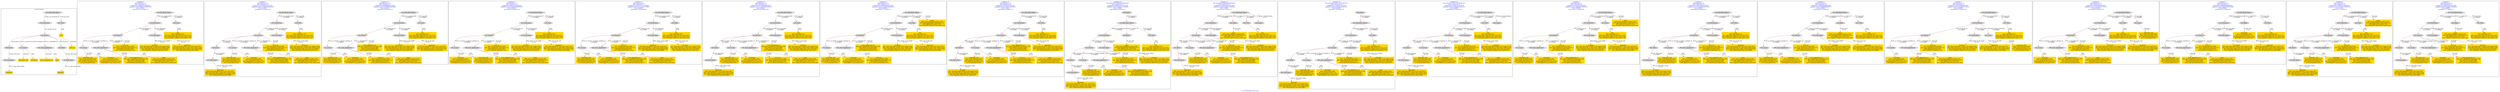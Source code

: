 digraph n0 {
fontcolor="blue"
remincross="true"
label="s18-s-indianapolis-artists.xml"
subgraph cluster_0 {
label="1-correct model"
n2[style="filled",color="white",fillcolor="lightgray",label="E12_Production1"];
n3[style="filled",color="white",fillcolor="lightgray",label="E21_Person1"];
n4[style="filled",color="white",fillcolor="lightgray",label="E69_Death1"];
n5[style="filled",color="white",fillcolor="lightgray",label="E74_Group1"];
n6[style="filled",color="white",fillcolor="lightgray",label="E82_Actor_Appellation1"];
n7[style="filled",color="white",fillcolor="lightgray",label="E67_Birth1"];
n8[shape="plaintext",style="filled",fillcolor="gold",label="artist_uri"];
n9[style="filled",color="white",fillcolor="lightgray",label="E22_Man-Made_Object1"];
n10[style="filled",color="white",fillcolor="lightgray",label="E35_Title1"];
n11[shape="plaintext",style="filled",fillcolor="gold",label="title"];
n12[style="filled",color="white",fillcolor="lightgray",label="E52_Time-Span1"];
n13[shape="plaintext",style="filled",fillcolor="gold",label="birthDate"];
n14[style="filled",color="white",fillcolor="lightgray",label="E52_Time-Span2"];
n15[shape="plaintext",style="filled",fillcolor="gold",label="deathDate"];
n16[shape="plaintext",style="filled",fillcolor="gold",label="nationality_URI"];
n17[shape="plaintext",style="filled",fillcolor="gold",label="nationality"];
n18[shape="plaintext",style="filled",fillcolor="gold",label="artist_appellation_uri"];
n19[shape="plaintext",style="filled",fillcolor="gold",label="name"];
}
subgraph cluster_1 {
label="candidate 0\nlink coherence:1.0\nnode coherence:1.0\nconfidence:0.5549352225486783\nmapping score:0.5808117408495594\ncost:13.99955\n-precision:0.79-recall:0.65"
n21[style="filled",color="white",fillcolor="lightgray",label="E12_Production1"];
n22[style="filled",color="white",fillcolor="lightgray",label="E21_Person1"];
n23[style="filled",color="white",fillcolor="lightgray",label="E52_Time-Span2"];
n24[style="filled",color="white",fillcolor="lightgray",label="E74_Group1"];
n25[style="filled",color="white",fillcolor="lightgray",label="E82_Actor_Appellation1"];
n26[style="filled",color="white",fillcolor="lightgray",label="E22_Man-Made_Object1"];
n27[style="filled",color="white",fillcolor="lightgray",label="E35_Title1"];
n28[shape="plaintext",style="filled",fillcolor="gold",label="artist_appellation_uri\n[E82_Actor_Appellation,classLink,0.799]\n[E21_Person,classLink,0.089]\n[E39_Actor,classLink,0.066]\n[E78_Collection,classLink,0.047]"];
n29[shape="plaintext",style="filled",fillcolor="gold",label="title\n[E35_Title,label,0.35]\n[E22_Man-Made_Object,P3_has_note,0.247]\n[E73_Information_Object,P3_has_note,0.224]\n[E33_Linguistic_Object,P3_has_note,0.179]"];
n30[shape="plaintext",style="filled",fillcolor="gold",label="nationality_URI\n[E74_Group,classLink,0.643]\n[E55_Type,classLink,0.215]\n[E57_Material,classLink,0.114]\n[E74_Group,label,0.029]"];
n31[shape="plaintext",style="filled",fillcolor="gold",label="name\n[E82_Actor_Appellation,label,0.539]\n[E22_Man-Made_Object,classLink,0.213]\n[E30_Right,P3_has_note,0.155]\n[E33_Linguistic_Object,P3_has_note,0.093]"];
n32[shape="plaintext",style="filled",fillcolor="gold",label="nationality\n[E74_Group,label,0.546]\n[E74_Group,classLink,0.273]\n[E8_Acquisition,P3_has_note,0.105]\n[E30_Right,P3_has_note,0.075]"];
n33[shape="plaintext",style="filled",fillcolor="gold",label="artist_uri\n[E21_Person,classLink,0.369]\n[E82_Actor_Appellation,classLink,0.277]\n[E39_Actor,classLink,0.207]\n[E78_Collection,classLink,0.147]"];
n34[shape="plaintext",style="filled",fillcolor="gold",label="birthDate\n[E52_Time-Span,P82a_begin_of_the_begin,0.632]\n[E52_Time-Span,P82_at_some_time_within,0.258]\n[E52_Time-Span,P82b_end_of_the_end,0.063]\n[E33_Linguistic_Object,P3_has_note,0.047]"];
n35[shape="plaintext",style="filled",fillcolor="gold",label="deathDate\n[E52_Time-Span,P82b_end_of_the_end,0.561]\n[E52_Time-Span,P82_at_some_time_within,0.262]\n[E52_Time-Span,P82a_begin_of_the_begin,0.093]\n[E12_Production,P3_has_note,0.084]"];
}
subgraph cluster_2 {
label="candidate 1\nlink coherence:1.0\nnode coherence:1.0\nconfidence:0.5174837876776245\nmapping score:0.5474945958925415\ncost:15.99947\n-precision:0.81-recall:0.76"
n37[style="filled",color="white",fillcolor="lightgray",label="E12_Production1"];
n38[style="filled",color="white",fillcolor="lightgray",label="E21_Person1"];
n39[style="filled",color="white",fillcolor="lightgray",label="E52_Time-Span2"];
n40[style="filled",color="white",fillcolor="lightgray",label="E67_Birth1"];
n41[style="filled",color="white",fillcolor="lightgray",label="E74_Group1"];
n42[style="filled",color="white",fillcolor="lightgray",label="E82_Actor_Appellation1"];
n43[style="filled",color="white",fillcolor="lightgray",label="E22_Man-Made_Object1"];
n44[style="filled",color="white",fillcolor="lightgray",label="E35_Title1"];
n45[style="filled",color="white",fillcolor="lightgray",label="E52_Time-Span1"];
n46[shape="plaintext",style="filled",fillcolor="gold",label="artist_appellation_uri\n[E82_Actor_Appellation,classLink,0.799]\n[E21_Person,classLink,0.089]\n[E39_Actor,classLink,0.066]\n[E78_Collection,classLink,0.047]"];
n47[shape="plaintext",style="filled",fillcolor="gold",label="title\n[E35_Title,label,0.35]\n[E22_Man-Made_Object,P3_has_note,0.247]\n[E73_Information_Object,P3_has_note,0.224]\n[E33_Linguistic_Object,P3_has_note,0.179]"];
n48[shape="plaintext",style="filled",fillcolor="gold",label="nationality_URI\n[E74_Group,classLink,0.643]\n[E55_Type,classLink,0.215]\n[E57_Material,classLink,0.114]\n[E74_Group,label,0.029]"];
n49[shape="plaintext",style="filled",fillcolor="gold",label="deathDate\n[E52_Time-Span,P82b_end_of_the_end,0.561]\n[E52_Time-Span,P82_at_some_time_within,0.262]\n[E52_Time-Span,P82a_begin_of_the_begin,0.093]\n[E12_Production,P3_has_note,0.084]"];
n50[shape="plaintext",style="filled",fillcolor="gold",label="name\n[E82_Actor_Appellation,label,0.539]\n[E22_Man-Made_Object,classLink,0.213]\n[E30_Right,P3_has_note,0.155]\n[E33_Linguistic_Object,P3_has_note,0.093]"];
n51[shape="plaintext",style="filled",fillcolor="gold",label="nationality\n[E74_Group,label,0.546]\n[E74_Group,classLink,0.273]\n[E8_Acquisition,P3_has_note,0.105]\n[E30_Right,P3_has_note,0.075]"];
n52[shape="plaintext",style="filled",fillcolor="gold",label="artist_uri\n[E21_Person,classLink,0.369]\n[E82_Actor_Appellation,classLink,0.277]\n[E39_Actor,classLink,0.207]\n[E78_Collection,classLink,0.147]"];
n53[shape="plaintext",style="filled",fillcolor="gold",label="birthDate\n[E52_Time-Span,P82a_begin_of_the_begin,0.632]\n[E52_Time-Span,P82_at_some_time_within,0.258]\n[E52_Time-Span,P82b_end_of_the_end,0.063]\n[E33_Linguistic_Object,P3_has_note,0.047]"];
}
subgraph cluster_3 {
label="candidate 10\nlink coherence:1.0\nnode coherence:1.0\nconfidence:0.4546860934517882\nmapping score:0.5473953644839294\ncost:13.99955\n-precision:0.64-recall:0.53"
n55[style="filled",color="white",fillcolor="lightgray",label="E12_Production1"];
n56[style="filled",color="white",fillcolor="lightgray",label="E21_Person1"];
n57[style="filled",color="white",fillcolor="lightgray",label="E52_Time-Span2"];
n58[style="filled",color="white",fillcolor="lightgray",label="E74_Group1"];
n59[style="filled",color="white",fillcolor="lightgray",label="E82_Actor_Appellation1"];
n60[style="filled",color="white",fillcolor="lightgray",label="E22_Man-Made_Object1"];
n61[style="filled",color="white",fillcolor="lightgray",label="E35_Title1"];
n62[shape="plaintext",style="filled",fillcolor="gold",label="artist_uri\n[E21_Person,classLink,0.369]\n[E82_Actor_Appellation,classLink,0.277]\n[E39_Actor,classLink,0.207]\n[E78_Collection,classLink,0.147]"];
n63[shape="plaintext",style="filled",fillcolor="gold",label="title\n[E35_Title,label,0.35]\n[E22_Man-Made_Object,P3_has_note,0.247]\n[E73_Information_Object,P3_has_note,0.224]\n[E33_Linguistic_Object,P3_has_note,0.179]"];
n64[shape="plaintext",style="filled",fillcolor="gold",label="nationality_URI\n[E74_Group,classLink,0.643]\n[E55_Type,classLink,0.215]\n[E57_Material,classLink,0.114]\n[E74_Group,label,0.029]"];
n65[shape="plaintext",style="filled",fillcolor="gold",label="name\n[E82_Actor_Appellation,label,0.539]\n[E22_Man-Made_Object,classLink,0.213]\n[E30_Right,P3_has_note,0.155]\n[E33_Linguistic_Object,P3_has_note,0.093]"];
n66[shape="plaintext",style="filled",fillcolor="gold",label="nationality\n[E74_Group,label,0.546]\n[E74_Group,classLink,0.273]\n[E8_Acquisition,P3_has_note,0.105]\n[E30_Right,P3_has_note,0.075]"];
n67[shape="plaintext",style="filled",fillcolor="gold",label="artist_appellation_uri\n[E82_Actor_Appellation,classLink,0.799]\n[E21_Person,classLink,0.089]\n[E39_Actor,classLink,0.066]\n[E78_Collection,classLink,0.047]"];
n68[shape="plaintext",style="filled",fillcolor="gold",label="birthDate\n[E52_Time-Span,P82a_begin_of_the_begin,0.632]\n[E52_Time-Span,P82_at_some_time_within,0.258]\n[E52_Time-Span,P82b_end_of_the_end,0.063]\n[E33_Linguistic_Object,P3_has_note,0.047]"];
n69[shape="plaintext",style="filled",fillcolor="gold",label="deathDate\n[E52_Time-Span,P82b_end_of_the_end,0.561]\n[E52_Time-Span,P82_at_some_time_within,0.262]\n[E52_Time-Span,P82a_begin_of_the_begin,0.093]\n[E12_Production,P3_has_note,0.084]"];
}
subgraph cluster_4 {
label="candidate 11\nlink coherence:1.0\nnode coherence:1.0\nconfidence:0.4441218745862465\nmapping score:0.5438739581954155\ncost:13.99955\n-precision:0.64-recall:0.53"
n71[style="filled",color="white",fillcolor="lightgray",label="E12_Production1"];
n72[style="filled",color="white",fillcolor="lightgray",label="E21_Person1"];
n73[style="filled",color="white",fillcolor="lightgray",label="E52_Time-Span2"];
n74[style="filled",color="white",fillcolor="lightgray",label="E74_Group1"];
n75[style="filled",color="white",fillcolor="lightgray",label="E82_Actor_Appellation1"];
n76[style="filled",color="white",fillcolor="lightgray",label="E22_Man-Made_Object1"];
n77[style="filled",color="white",fillcolor="lightgray",label="E35_Title1"];
n78[shape="plaintext",style="filled",fillcolor="gold",label="artist_appellation_uri\n[E82_Actor_Appellation,classLink,0.799]\n[E21_Person,classLink,0.089]\n[E39_Actor,classLink,0.066]\n[E78_Collection,classLink,0.047]"];
n79[shape="plaintext",style="filled",fillcolor="gold",label="nationality\n[E74_Group,label,0.546]\n[E74_Group,classLink,0.273]\n[E8_Acquisition,P3_has_note,0.105]\n[E30_Right,P3_has_note,0.075]"];
n80[shape="plaintext",style="filled",fillcolor="gold",label="title\n[E35_Title,label,0.35]\n[E22_Man-Made_Object,P3_has_note,0.247]\n[E73_Information_Object,P3_has_note,0.224]\n[E33_Linguistic_Object,P3_has_note,0.179]"];
n81[shape="plaintext",style="filled",fillcolor="gold",label="name\n[E82_Actor_Appellation,label,0.539]\n[E22_Man-Made_Object,classLink,0.213]\n[E30_Right,P3_has_note,0.155]\n[E33_Linguistic_Object,P3_has_note,0.093]"];
n82[shape="plaintext",style="filled",fillcolor="gold",label="nationality_URI\n[E74_Group,classLink,0.643]\n[E55_Type,classLink,0.215]\n[E57_Material,classLink,0.114]\n[E74_Group,label,0.029]"];
n83[shape="plaintext",style="filled",fillcolor="gold",label="artist_uri\n[E21_Person,classLink,0.369]\n[E82_Actor_Appellation,classLink,0.277]\n[E39_Actor,classLink,0.207]\n[E78_Collection,classLink,0.147]"];
n84[shape="plaintext",style="filled",fillcolor="gold",label="birthDate\n[E52_Time-Span,P82a_begin_of_the_begin,0.632]\n[E52_Time-Span,P82_at_some_time_within,0.258]\n[E52_Time-Span,P82b_end_of_the_end,0.063]\n[E33_Linguistic_Object,P3_has_note,0.047]"];
n85[shape="plaintext",style="filled",fillcolor="gold",label="deathDate\n[E52_Time-Span,P82b_end_of_the_end,0.561]\n[E52_Time-Span,P82_at_some_time_within,0.262]\n[E52_Time-Span,P82a_begin_of_the_begin,0.093]\n[E12_Production,P3_has_note,0.084]"];
}
subgraph cluster_5 {
label="candidate 12\nlink coherence:1.0\nnode coherence:1.0\nconfidence:0.42522377471798695\nmapping score:0.5375745915726623\ncost:13.99955\n-precision:0.79-recall:0.65"
n87[style="filled",color="white",fillcolor="lightgray",label="E12_Production1"];
n88[style="filled",color="white",fillcolor="lightgray",label="E21_Person1"];
n89[style="filled",color="white",fillcolor="lightgray",label="E52_Time-Span2"];
n90[style="filled",color="white",fillcolor="lightgray",label="E74_Group1"];
n91[style="filled",color="white",fillcolor="lightgray",label="E82_Actor_Appellation1"];
n92[style="filled",color="white",fillcolor="lightgray",label="E22_Man-Made_Object1"];
n93[style="filled",color="white",fillcolor="lightgray",label="E35_Title1"];
n94[shape="plaintext",style="filled",fillcolor="gold",label="artist_appellation_uri\n[E82_Actor_Appellation,classLink,0.799]\n[E21_Person,classLink,0.089]\n[E39_Actor,classLink,0.066]\n[E78_Collection,classLink,0.047]"];
n95[shape="plaintext",style="filled",fillcolor="gold",label="title\n[E35_Title,label,0.35]\n[E22_Man-Made_Object,P3_has_note,0.247]\n[E73_Information_Object,P3_has_note,0.224]\n[E33_Linguistic_Object,P3_has_note,0.179]"];
n96[shape="plaintext",style="filled",fillcolor="gold",label="nationality_URI\n[E74_Group,classLink,0.643]\n[E55_Type,classLink,0.215]\n[E57_Material,classLink,0.114]\n[E74_Group,label,0.029]"];
n97[shape="plaintext",style="filled",fillcolor="gold",label="name\n[E82_Actor_Appellation,label,0.539]\n[E22_Man-Made_Object,classLink,0.213]\n[E30_Right,P3_has_note,0.155]\n[E33_Linguistic_Object,P3_has_note,0.093]"];
n98[shape="plaintext",style="filled",fillcolor="gold",label="nationality\n[E74_Group,label,0.546]\n[E74_Group,classLink,0.273]\n[E8_Acquisition,P3_has_note,0.105]\n[E30_Right,P3_has_note,0.075]"];
n99[shape="plaintext",style="filled",fillcolor="gold",label="artist_uri\n[E21_Person,classLink,0.369]\n[E82_Actor_Appellation,classLink,0.277]\n[E39_Actor,classLink,0.207]\n[E78_Collection,classLink,0.147]"];
n100[shape="plaintext",style="filled",fillcolor="gold",label="deathDate\n[E52_Time-Span,P82b_end_of_the_end,0.561]\n[E52_Time-Span,P82_at_some_time_within,0.262]\n[E52_Time-Span,P82a_begin_of_the_begin,0.093]\n[E12_Production,P3_has_note,0.084]"];
n101[shape="plaintext",style="filled",fillcolor="gold",label="birthDate\n[E52_Time-Span,P82a_begin_of_the_begin,0.632]\n[E52_Time-Span,P82_at_some_time_within,0.258]\n[E52_Time-Span,P82b_end_of_the_end,0.063]\n[E33_Linguistic_Object,P3_has_note,0.047]"];
}
subgraph cluster_6 {
label="candidate 13\nlink coherence:1.0\nnode coherence:1.0\nconfidence:0.41723465858073433\nmapping score:0.5140782195269115\ncost:15.99947\n-precision:0.69-recall:0.65"
n103[style="filled",color="white",fillcolor="lightgray",label="E12_Production1"];
n104[style="filled",color="white",fillcolor="lightgray",label="E21_Person1"];
n105[style="filled",color="white",fillcolor="lightgray",label="E52_Time-Span2"];
n106[style="filled",color="white",fillcolor="lightgray",label="E67_Birth1"];
n107[style="filled",color="white",fillcolor="lightgray",label="E74_Group1"];
n108[style="filled",color="white",fillcolor="lightgray",label="E82_Actor_Appellation1"];
n109[style="filled",color="white",fillcolor="lightgray",label="E22_Man-Made_Object1"];
n110[style="filled",color="white",fillcolor="lightgray",label="E35_Title1"];
n111[style="filled",color="white",fillcolor="lightgray",label="E52_Time-Span1"];
n112[shape="plaintext",style="filled",fillcolor="gold",label="artist_uri\n[E21_Person,classLink,0.369]\n[E82_Actor_Appellation,classLink,0.277]\n[E39_Actor,classLink,0.207]\n[E78_Collection,classLink,0.147]"];
n113[shape="plaintext",style="filled",fillcolor="gold",label="title\n[E35_Title,label,0.35]\n[E22_Man-Made_Object,P3_has_note,0.247]\n[E73_Information_Object,P3_has_note,0.224]\n[E33_Linguistic_Object,P3_has_note,0.179]"];
n114[shape="plaintext",style="filled",fillcolor="gold",label="nationality_URI\n[E74_Group,classLink,0.643]\n[E55_Type,classLink,0.215]\n[E57_Material,classLink,0.114]\n[E74_Group,label,0.029]"];
n115[shape="plaintext",style="filled",fillcolor="gold",label="deathDate\n[E52_Time-Span,P82b_end_of_the_end,0.561]\n[E52_Time-Span,P82_at_some_time_within,0.262]\n[E52_Time-Span,P82a_begin_of_the_begin,0.093]\n[E12_Production,P3_has_note,0.084]"];
n116[shape="plaintext",style="filled",fillcolor="gold",label="name\n[E82_Actor_Appellation,label,0.539]\n[E22_Man-Made_Object,classLink,0.213]\n[E30_Right,P3_has_note,0.155]\n[E33_Linguistic_Object,P3_has_note,0.093]"];
n117[shape="plaintext",style="filled",fillcolor="gold",label="nationality\n[E74_Group,label,0.546]\n[E74_Group,classLink,0.273]\n[E8_Acquisition,P3_has_note,0.105]\n[E30_Right,P3_has_note,0.075]"];
n118[shape="plaintext",style="filled",fillcolor="gold",label="artist_appellation_uri\n[E82_Actor_Appellation,classLink,0.799]\n[E21_Person,classLink,0.089]\n[E39_Actor,classLink,0.066]\n[E78_Collection,classLink,0.047]"];
n119[shape="plaintext",style="filled",fillcolor="gold",label="birthDate\n[E52_Time-Span,P82a_begin_of_the_begin,0.632]\n[E52_Time-Span,P82_at_some_time_within,0.258]\n[E52_Time-Span,P82b_end_of_the_end,0.063]\n[E33_Linguistic_Object,P3_has_note,0.047]"];
}
subgraph cluster_7 {
label="candidate 14\nlink coherence:1.0\nnode coherence:1.0\nconfidence:0.41400761682270387\nmapping score:0.5130025389409013\ncost:13.99955\n-precision:0.57-recall:0.47"
n121[style="filled",color="white",fillcolor="lightgray",label="E12_Production1"];
n122[style="filled",color="white",fillcolor="lightgray",label="E21_Person1"];
n123[style="filled",color="white",fillcolor="lightgray",label="E52_Time-Span2"];
n124[style="filled",color="white",fillcolor="lightgray",label="E74_Group1"];
n125[style="filled",color="white",fillcolor="lightgray",label="E82_Actor_Appellation1"];
n126[style="filled",color="white",fillcolor="lightgray",label="E22_Man-Made_Object1"];
n127[style="filled",color="white",fillcolor="lightgray",label="E35_Title1"];
n128[shape="plaintext",style="filled",fillcolor="gold",label="artist_uri\n[E21_Person,classLink,0.369]\n[E82_Actor_Appellation,classLink,0.277]\n[E39_Actor,classLink,0.207]\n[E78_Collection,classLink,0.147]"];
n129[shape="plaintext",style="filled",fillcolor="gold",label="title\n[E35_Title,label,0.35]\n[E22_Man-Made_Object,P3_has_note,0.247]\n[E73_Information_Object,P3_has_note,0.224]\n[E33_Linguistic_Object,P3_has_note,0.179]"];
n130[shape="plaintext",style="filled",fillcolor="gold",label="nationality_URI\n[E74_Group,classLink,0.643]\n[E55_Type,classLink,0.215]\n[E57_Material,classLink,0.114]\n[E74_Group,label,0.029]"];
n131[shape="plaintext",style="filled",fillcolor="gold",label="nationality\n[E74_Group,label,0.546]\n[E74_Group,classLink,0.273]\n[E8_Acquisition,P3_has_note,0.105]\n[E30_Right,P3_has_note,0.075]"];
n132[shape="plaintext",style="filled",fillcolor="gold",label="name\n[E82_Actor_Appellation,label,0.539]\n[E22_Man-Made_Object,classLink,0.213]\n[E30_Right,P3_has_note,0.155]\n[E33_Linguistic_Object,P3_has_note,0.093]"];
n133[shape="plaintext",style="filled",fillcolor="gold",label="artist_appellation_uri\n[E82_Actor_Appellation,classLink,0.799]\n[E21_Person,classLink,0.089]\n[E39_Actor,classLink,0.066]\n[E78_Collection,classLink,0.047]"];
n134[shape="plaintext",style="filled",fillcolor="gold",label="birthDate\n[E52_Time-Span,P82a_begin_of_the_begin,0.632]\n[E52_Time-Span,P82_at_some_time_within,0.258]\n[E52_Time-Span,P82b_end_of_the_end,0.063]\n[E33_Linguistic_Object,P3_has_note,0.047]"];
n135[shape="plaintext",style="filled",fillcolor="gold",label="deathDate\n[E52_Time-Span,P82b_end_of_the_end,0.561]\n[E52_Time-Span,P82_at_some_time_within,0.262]\n[E52_Time-Span,P82a_begin_of_the_begin,0.093]\n[E12_Production,P3_has_note,0.084]"];
}
subgraph cluster_8 {
label="candidate 15\nlink coherence:1.0\nnode coherence:1.0\nconfidence:0.407925474917013\nmapping score:0.510975158305671\ncost:15.99947\n-precision:0.75-recall:0.71"
n137[style="filled",color="white",fillcolor="lightgray",label="E12_Production1"];
n138[style="filled",color="white",fillcolor="lightgray",label="E21_Person1"];
n139[style="filled",color="white",fillcolor="lightgray",label="E52_Time-Span2"];
n140[style="filled",color="white",fillcolor="lightgray",label="E67_Birth1"];
n141[style="filled",color="white",fillcolor="lightgray",label="E74_Group1"];
n142[style="filled",color="white",fillcolor="lightgray",label="E82_Actor_Appellation1"];
n143[style="filled",color="white",fillcolor="lightgray",label="E22_Man-Made_Object1"];
n144[style="filled",color="white",fillcolor="lightgray",label="E35_Title1"];
n145[style="filled",color="white",fillcolor="lightgray",label="E52_Time-Span1"];
n146[shape="plaintext",style="filled",fillcolor="gold",label="artist_uri\n[E21_Person,classLink,0.369]\n[E82_Actor_Appellation,classLink,0.277]\n[E39_Actor,classLink,0.207]\n[E78_Collection,classLink,0.147]"];
n147[shape="plaintext",style="filled",fillcolor="gold",label="title\n[E35_Title,label,0.35]\n[E22_Man-Made_Object,P3_has_note,0.247]\n[E73_Information_Object,P3_has_note,0.224]\n[E33_Linguistic_Object,P3_has_note,0.179]"];
n148[shape="plaintext",style="filled",fillcolor="gold",label="nationality_URI\n[E74_Group,classLink,0.643]\n[E55_Type,classLink,0.215]\n[E57_Material,classLink,0.114]\n[E74_Group,label,0.029]"];
n149[shape="plaintext",style="filled",fillcolor="gold",label="birthDate\n[E52_Time-Span,P82a_begin_of_the_begin,0.632]\n[E52_Time-Span,P82_at_some_time_within,0.258]\n[E52_Time-Span,P82b_end_of_the_end,0.063]\n[E33_Linguistic_Object,P3_has_note,0.047]"];
n150[shape="plaintext",style="filled",fillcolor="gold",label="name\n[E82_Actor_Appellation,label,0.539]\n[E22_Man-Made_Object,classLink,0.213]\n[E30_Right,P3_has_note,0.155]\n[E33_Linguistic_Object,P3_has_note,0.093]"];
n151[shape="plaintext",style="filled",fillcolor="gold",label="nationality\n[E74_Group,label,0.546]\n[E74_Group,classLink,0.273]\n[E8_Acquisition,P3_has_note,0.105]\n[E30_Right,P3_has_note,0.075]"];
n152[shape="plaintext",style="filled",fillcolor="gold",label="artist_appellation_uri\n[E82_Actor_Appellation,classLink,0.799]\n[E21_Person,classLink,0.089]\n[E39_Actor,classLink,0.066]\n[E78_Collection,classLink,0.047]"];
n153[shape="plaintext",style="filled",fillcolor="gold",label="deathDate\n[E52_Time-Span,P82b_end_of_the_end,0.561]\n[E52_Time-Span,P82_at_some_time_within,0.262]\n[E52_Time-Span,P82a_begin_of_the_begin,0.093]\n[E12_Production,P3_has_note,0.084]"];
}
subgraph cluster_9 {
label="candidate 16\nlink coherence:0.9444444444444444\nnode coherence:1.0\nconfidence:0.46943116571457694\nmapping score:0.510643721904859\ncost:17.99942\n-precision:0.67-recall:0.71"
n155[style="filled",color="white",fillcolor="lightgray",label="E12_Production1"];
n156[style="filled",color="white",fillcolor="lightgray",label="E21_Person1"];
n157[style="filled",color="white",fillcolor="lightgray",label="E52_Time-Span2"];
n158[style="filled",color="white",fillcolor="lightgray",label="E67_Birth1"];
n159[style="filled",color="white",fillcolor="lightgray",label="E74_Group1"];
n160[style="filled",color="white",fillcolor="lightgray",label="E82_Actor_Appellation1"];
n161[style="filled",color="white",fillcolor="lightgray",label="E22_Man-Made_Object1"];
n162[style="filled",color="white",fillcolor="lightgray",label="E30_Right1"];
n163[style="filled",color="white",fillcolor="lightgray",label="E35_Title1"];
n164[style="filled",color="white",fillcolor="lightgray",label="E38_Image1"];
n165[style="filled",color="white",fillcolor="lightgray",label="E52_Time-Span1"];
n166[shape="plaintext",style="filled",fillcolor="gold",label="artist_appellation_uri\n[E82_Actor_Appellation,classLink,0.799]\n[E21_Person,classLink,0.089]\n[E39_Actor,classLink,0.066]\n[E78_Collection,classLink,0.047]"];
n167[shape="plaintext",style="filled",fillcolor="gold",label="title\n[E35_Title,label,0.35]\n[E22_Man-Made_Object,P3_has_note,0.247]\n[E73_Information_Object,P3_has_note,0.224]\n[E33_Linguistic_Object,P3_has_note,0.179]"];
n168[shape="plaintext",style="filled",fillcolor="gold",label="nationality_URI\n[E74_Group,classLink,0.643]\n[E55_Type,classLink,0.215]\n[E57_Material,classLink,0.114]\n[E74_Group,label,0.029]"];
n169[shape="plaintext",style="filled",fillcolor="gold",label="deathDate\n[E52_Time-Span,P82b_end_of_the_end,0.561]\n[E52_Time-Span,P82_at_some_time_within,0.262]\n[E52_Time-Span,P82a_begin_of_the_begin,0.093]\n[E12_Production,P3_has_note,0.084]"];
n170[shape="plaintext",style="filled",fillcolor="gold",label="nationality\n[E74_Group,label,0.546]\n[E74_Group,classLink,0.273]\n[E8_Acquisition,P3_has_note,0.105]\n[E30_Right,P3_has_note,0.075]"];
n171[shape="plaintext",style="filled",fillcolor="gold",label="artist_uri\n[E21_Person,classLink,0.369]\n[E82_Actor_Appellation,classLink,0.277]\n[E39_Actor,classLink,0.207]\n[E78_Collection,classLink,0.147]"];
n172[shape="plaintext",style="filled",fillcolor="gold",label="name\n[E82_Actor_Appellation,label,0.539]\n[E22_Man-Made_Object,classLink,0.213]\n[E30_Right,P3_has_note,0.155]\n[E33_Linguistic_Object,P3_has_note,0.093]"];
n173[shape="plaintext",style="filled",fillcolor="gold",label="birthDate\n[E52_Time-Span,P82a_begin_of_the_begin,0.632]\n[E52_Time-Span,P82_at_some_time_within,0.258]\n[E52_Time-Span,P82b_end_of_the_end,0.063]\n[E33_Linguistic_Object,P3_has_note,0.047]"];
}
subgraph cluster_10 {
label="candidate 17\nlink coherence:0.9444444444444444\nnode coherence:1.0\nconfidence:0.46943116571457694\nmapping score:0.510643721904859\ncost:17.99947\n-precision:0.67-recall:0.71"
n175[style="filled",color="white",fillcolor="lightgray",label="E12_Production1"];
n176[style="filled",color="white",fillcolor="lightgray",label="E21_Person1"];
n177[style="filled",color="white",fillcolor="lightgray",label="E52_Time-Span2"];
n178[style="filled",color="white",fillcolor="lightgray",label="E67_Birth1"];
n179[style="filled",color="white",fillcolor="lightgray",label="E74_Group1"];
n180[style="filled",color="white",fillcolor="lightgray",label="E82_Actor_Appellation1"];
n181[style="filled",color="white",fillcolor="lightgray",label="E22_Man-Made_Object1"];
n182[style="filled",color="white",fillcolor="lightgray",label="E30_Right1"];
n183[style="filled",color="white",fillcolor="lightgray",label="E35_Title1"];
n184[style="filled",color="white",fillcolor="lightgray",label="E38_Image1"];
n185[style="filled",color="white",fillcolor="lightgray",label="E52_Time-Span1"];
n186[shape="plaintext",style="filled",fillcolor="gold",label="artist_appellation_uri\n[E82_Actor_Appellation,classLink,0.799]\n[E21_Person,classLink,0.089]\n[E39_Actor,classLink,0.066]\n[E78_Collection,classLink,0.047]"];
n187[shape="plaintext",style="filled",fillcolor="gold",label="title\n[E35_Title,label,0.35]\n[E22_Man-Made_Object,P3_has_note,0.247]\n[E73_Information_Object,P3_has_note,0.224]\n[E33_Linguistic_Object,P3_has_note,0.179]"];
n188[shape="plaintext",style="filled",fillcolor="gold",label="nationality_URI\n[E74_Group,classLink,0.643]\n[E55_Type,classLink,0.215]\n[E57_Material,classLink,0.114]\n[E74_Group,label,0.029]"];
n189[shape="plaintext",style="filled",fillcolor="gold",label="deathDate\n[E52_Time-Span,P82b_end_of_the_end,0.561]\n[E52_Time-Span,P82_at_some_time_within,0.262]\n[E52_Time-Span,P82a_begin_of_the_begin,0.093]\n[E12_Production,P3_has_note,0.084]"];
n190[shape="plaintext",style="filled",fillcolor="gold",label="nationality\n[E74_Group,label,0.546]\n[E74_Group,classLink,0.273]\n[E8_Acquisition,P3_has_note,0.105]\n[E30_Right,P3_has_note,0.075]"];
n191[shape="plaintext",style="filled",fillcolor="gold",label="artist_uri\n[E21_Person,classLink,0.369]\n[E82_Actor_Appellation,classLink,0.277]\n[E39_Actor,classLink,0.207]\n[E78_Collection,classLink,0.147]"];
n192[shape="plaintext",style="filled",fillcolor="gold",label="name\n[E82_Actor_Appellation,label,0.539]\n[E22_Man-Made_Object,classLink,0.213]\n[E30_Right,P3_has_note,0.155]\n[E33_Linguistic_Object,P3_has_note,0.093]"];
n193[shape="plaintext",style="filled",fillcolor="gold",label="birthDate\n[E52_Time-Span,P82a_begin_of_the_begin,0.632]\n[E52_Time-Span,P82_at_some_time_within,0.258]\n[E52_Time-Span,P82b_end_of_the_end,0.063]\n[E33_Linguistic_Object,P3_has_note,0.047]"];
}
subgraph cluster_11 {
label="candidate 18\nlink coherence:0.9411764705882353\nnode coherence:1.0\nconfidence:0.5174837876776245\nmapping score:0.5474945958925415\ncost:16.99942\n-precision:0.76-recall:0.76"
n195[style="filled",color="white",fillcolor="lightgray",label="E12_Production1"];
n196[style="filled",color="white",fillcolor="lightgray",label="E21_Person1"];
n197[style="filled",color="white",fillcolor="lightgray",label="E52_Time-Span2"];
n198[style="filled",color="white",fillcolor="lightgray",label="E67_Birth1"];
n199[style="filled",color="white",fillcolor="lightgray",label="E74_Group1"];
n200[style="filled",color="white",fillcolor="lightgray",label="E82_Actor_Appellation1"];
n201[style="filled",color="white",fillcolor="lightgray",label="E22_Man-Made_Object1"];
n202[style="filled",color="white",fillcolor="lightgray",label="E35_Title1"];
n203[style="filled",color="white",fillcolor="lightgray",label="E38_Image1"];
n204[style="filled",color="white",fillcolor="lightgray",label="E52_Time-Span1"];
n205[shape="plaintext",style="filled",fillcolor="gold",label="artist_appellation_uri\n[E82_Actor_Appellation,classLink,0.799]\n[E21_Person,classLink,0.089]\n[E39_Actor,classLink,0.066]\n[E78_Collection,classLink,0.047]"];
n206[shape="plaintext",style="filled",fillcolor="gold",label="title\n[E35_Title,label,0.35]\n[E22_Man-Made_Object,P3_has_note,0.247]\n[E73_Information_Object,P3_has_note,0.224]\n[E33_Linguistic_Object,P3_has_note,0.179]"];
n207[shape="plaintext",style="filled",fillcolor="gold",label="nationality_URI\n[E74_Group,classLink,0.643]\n[E55_Type,classLink,0.215]\n[E57_Material,classLink,0.114]\n[E74_Group,label,0.029]"];
n208[shape="plaintext",style="filled",fillcolor="gold",label="deathDate\n[E52_Time-Span,P82b_end_of_the_end,0.561]\n[E52_Time-Span,P82_at_some_time_within,0.262]\n[E52_Time-Span,P82a_begin_of_the_begin,0.093]\n[E12_Production,P3_has_note,0.084]"];
n209[shape="plaintext",style="filled",fillcolor="gold",label="name\n[E82_Actor_Appellation,label,0.539]\n[E22_Man-Made_Object,classLink,0.213]\n[E30_Right,P3_has_note,0.155]\n[E33_Linguistic_Object,P3_has_note,0.093]"];
n210[shape="plaintext",style="filled",fillcolor="gold",label="nationality\n[E74_Group,label,0.546]\n[E74_Group,classLink,0.273]\n[E8_Acquisition,P3_has_note,0.105]\n[E30_Right,P3_has_note,0.075]"];
n211[shape="plaintext",style="filled",fillcolor="gold",label="artist_uri\n[E21_Person,classLink,0.369]\n[E82_Actor_Appellation,classLink,0.277]\n[E39_Actor,classLink,0.207]\n[E78_Collection,classLink,0.147]"];
n212[shape="plaintext",style="filled",fillcolor="gold",label="birthDate\n[E52_Time-Span,P82a_begin_of_the_begin,0.632]\n[E52_Time-Span,P82_at_some_time_within,0.258]\n[E52_Time-Span,P82b_end_of_the_end,0.063]\n[E33_Linguistic_Object,P3_has_note,0.047]"];
}
subgraph cluster_12 {
label="candidate 19\nlink coherence:0.9411764705882353\nnode coherence:1.0\nconfidence:0.5174837876776245\nmapping score:0.5474945958925415\ncost:16.99947\n-precision:0.76-recall:0.76"
n214[style="filled",color="white",fillcolor="lightgray",label="E12_Production1"];
n215[style="filled",color="white",fillcolor="lightgray",label="E21_Person1"];
n216[style="filled",color="white",fillcolor="lightgray",label="E52_Time-Span2"];
n217[style="filled",color="white",fillcolor="lightgray",label="E67_Birth1"];
n218[style="filled",color="white",fillcolor="lightgray",label="E74_Group1"];
n219[style="filled",color="white",fillcolor="lightgray",label="E82_Actor_Appellation1"];
n220[style="filled",color="white",fillcolor="lightgray",label="E22_Man-Made_Object1"];
n221[style="filled",color="white",fillcolor="lightgray",label="E35_Title1"];
n222[style="filled",color="white",fillcolor="lightgray",label="E38_Image1"];
n223[style="filled",color="white",fillcolor="lightgray",label="E52_Time-Span1"];
n224[shape="plaintext",style="filled",fillcolor="gold",label="artist_appellation_uri\n[E82_Actor_Appellation,classLink,0.799]\n[E21_Person,classLink,0.089]\n[E39_Actor,classLink,0.066]\n[E78_Collection,classLink,0.047]"];
n225[shape="plaintext",style="filled",fillcolor="gold",label="title\n[E35_Title,label,0.35]\n[E22_Man-Made_Object,P3_has_note,0.247]\n[E73_Information_Object,P3_has_note,0.224]\n[E33_Linguistic_Object,P3_has_note,0.179]"];
n226[shape="plaintext",style="filled",fillcolor="gold",label="nationality_URI\n[E74_Group,classLink,0.643]\n[E55_Type,classLink,0.215]\n[E57_Material,classLink,0.114]\n[E74_Group,label,0.029]"];
n227[shape="plaintext",style="filled",fillcolor="gold",label="deathDate\n[E52_Time-Span,P82b_end_of_the_end,0.561]\n[E52_Time-Span,P82_at_some_time_within,0.262]\n[E52_Time-Span,P82a_begin_of_the_begin,0.093]\n[E12_Production,P3_has_note,0.084]"];
n228[shape="plaintext",style="filled",fillcolor="gold",label="name\n[E82_Actor_Appellation,label,0.539]\n[E22_Man-Made_Object,classLink,0.213]\n[E30_Right,P3_has_note,0.155]\n[E33_Linguistic_Object,P3_has_note,0.093]"];
n229[shape="plaintext",style="filled",fillcolor="gold",label="nationality\n[E74_Group,label,0.546]\n[E74_Group,classLink,0.273]\n[E8_Acquisition,P3_has_note,0.105]\n[E30_Right,P3_has_note,0.075]"];
n230[shape="plaintext",style="filled",fillcolor="gold",label="artist_uri\n[E21_Person,classLink,0.369]\n[E82_Actor_Appellation,classLink,0.277]\n[E39_Actor,classLink,0.207]\n[E78_Collection,classLink,0.147]"];
n231[shape="plaintext",style="filled",fillcolor="gold",label="birthDate\n[E52_Time-Span,P82a_begin_of_the_begin,0.632]\n[E52_Time-Span,P82_at_some_time_within,0.258]\n[E52_Time-Span,P82b_end_of_the_end,0.063]\n[E33_Linguistic_Object,P3_has_note,0.047]"];
}
subgraph cluster_13 {
label="candidate 2\nlink coherence:1.0\nnode coherence:1.0\nconfidence:0.514256745919594\nmapping score:0.5464189153065314\ncost:13.99955\n-precision:0.71-recall:0.59"
n233[style="filled",color="white",fillcolor="lightgray",label="E12_Production1"];
n234[style="filled",color="white",fillcolor="lightgray",label="E21_Person1"];
n235[style="filled",color="white",fillcolor="lightgray",label="E52_Time-Span2"];
n236[style="filled",color="white",fillcolor="lightgray",label="E74_Group1"];
n237[style="filled",color="white",fillcolor="lightgray",label="E82_Actor_Appellation1"];
n238[style="filled",color="white",fillcolor="lightgray",label="E22_Man-Made_Object1"];
n239[style="filled",color="white",fillcolor="lightgray",label="E35_Title1"];
n240[shape="plaintext",style="filled",fillcolor="gold",label="artist_appellation_uri\n[E82_Actor_Appellation,classLink,0.799]\n[E21_Person,classLink,0.089]\n[E39_Actor,classLink,0.066]\n[E78_Collection,classLink,0.047]"];
n241[shape="plaintext",style="filled",fillcolor="gold",label="title\n[E35_Title,label,0.35]\n[E22_Man-Made_Object,P3_has_note,0.247]\n[E73_Information_Object,P3_has_note,0.224]\n[E33_Linguistic_Object,P3_has_note,0.179]"];
n242[shape="plaintext",style="filled",fillcolor="gold",label="nationality_URI\n[E74_Group,classLink,0.643]\n[E55_Type,classLink,0.215]\n[E57_Material,classLink,0.114]\n[E74_Group,label,0.029]"];
n243[shape="plaintext",style="filled",fillcolor="gold",label="nationality\n[E74_Group,label,0.546]\n[E74_Group,classLink,0.273]\n[E8_Acquisition,P3_has_note,0.105]\n[E30_Right,P3_has_note,0.075]"];
n244[shape="plaintext",style="filled",fillcolor="gold",label="name\n[E82_Actor_Appellation,label,0.539]\n[E22_Man-Made_Object,classLink,0.213]\n[E30_Right,P3_has_note,0.155]\n[E33_Linguistic_Object,P3_has_note,0.093]"];
n245[shape="plaintext",style="filled",fillcolor="gold",label="artist_uri\n[E21_Person,classLink,0.369]\n[E82_Actor_Appellation,classLink,0.277]\n[E39_Actor,classLink,0.207]\n[E78_Collection,classLink,0.147]"];
n246[shape="plaintext",style="filled",fillcolor="gold",label="birthDate\n[E52_Time-Span,P82a_begin_of_the_begin,0.632]\n[E52_Time-Span,P82_at_some_time_within,0.258]\n[E52_Time-Span,P82b_end_of_the_end,0.063]\n[E33_Linguistic_Object,P3_has_note,0.047]"];
n247[shape="plaintext",style="filled",fillcolor="gold",label="deathDate\n[E52_Time-Span,P82b_end_of_the_end,0.561]\n[E52_Time-Span,P82_at_some_time_within,0.262]\n[E52_Time-Span,P82a_begin_of_the_begin,0.093]\n[E12_Production,P3_has_note,0.084]"];
}
subgraph cluster_14 {
label="candidate 3\nlink coherence:1.0\nnode coherence:1.0\nconfidence:0.5081746040139031\nmapping score:0.5443915346713011\ncost:15.99947\n-precision:0.88-recall:0.82"
n249[style="filled",color="white",fillcolor="lightgray",label="E12_Production1"];
n250[style="filled",color="white",fillcolor="lightgray",label="E21_Person1"];
n251[style="filled",color="white",fillcolor="lightgray",label="E52_Time-Span2"];
n252[style="filled",color="white",fillcolor="lightgray",label="E67_Birth1"];
n253[style="filled",color="white",fillcolor="lightgray",label="E74_Group1"];
n254[style="filled",color="white",fillcolor="lightgray",label="E82_Actor_Appellation1"];
n255[style="filled",color="white",fillcolor="lightgray",label="E22_Man-Made_Object1"];
n256[style="filled",color="white",fillcolor="lightgray",label="E35_Title1"];
n257[style="filled",color="white",fillcolor="lightgray",label="E52_Time-Span1"];
n258[shape="plaintext",style="filled",fillcolor="gold",label="artist_appellation_uri\n[E82_Actor_Appellation,classLink,0.799]\n[E21_Person,classLink,0.089]\n[E39_Actor,classLink,0.066]\n[E78_Collection,classLink,0.047]"];
n259[shape="plaintext",style="filled",fillcolor="gold",label="title\n[E35_Title,label,0.35]\n[E22_Man-Made_Object,P3_has_note,0.247]\n[E73_Information_Object,P3_has_note,0.224]\n[E33_Linguistic_Object,P3_has_note,0.179]"];
n260[shape="plaintext",style="filled",fillcolor="gold",label="nationality_URI\n[E74_Group,classLink,0.643]\n[E55_Type,classLink,0.215]\n[E57_Material,classLink,0.114]\n[E74_Group,label,0.029]"];
n261[shape="plaintext",style="filled",fillcolor="gold",label="birthDate\n[E52_Time-Span,P82a_begin_of_the_begin,0.632]\n[E52_Time-Span,P82_at_some_time_within,0.258]\n[E52_Time-Span,P82b_end_of_the_end,0.063]\n[E33_Linguistic_Object,P3_has_note,0.047]"];
n262[shape="plaintext",style="filled",fillcolor="gold",label="name\n[E82_Actor_Appellation,label,0.539]\n[E22_Man-Made_Object,classLink,0.213]\n[E30_Right,P3_has_note,0.155]\n[E33_Linguistic_Object,P3_has_note,0.093]"];
n263[shape="plaintext",style="filled",fillcolor="gold",label="nationality\n[E74_Group,label,0.546]\n[E74_Group,classLink,0.273]\n[E8_Acquisition,P3_has_note,0.105]\n[E30_Right,P3_has_note,0.075]"];
n264[shape="plaintext",style="filled",fillcolor="gold",label="artist_uri\n[E21_Person,classLink,0.369]\n[E82_Actor_Appellation,classLink,0.277]\n[E39_Actor,classLink,0.207]\n[E78_Collection,classLink,0.147]"];
n265[shape="plaintext",style="filled",fillcolor="gold",label="deathDate\n[E52_Time-Span,P82b_end_of_the_end,0.561]\n[E52_Time-Span,P82_at_some_time_within,0.262]\n[E52_Time-Span,P82a_begin_of_the_begin,0.093]\n[E12_Production,P3_has_note,0.084]"];
}
subgraph cluster_15 {
label="candidate 4\nlink coherence:1.0\nnode coherence:1.0\nconfidence:0.5068826005856308\nmapping score:0.543960866861877\ncost:14.99955\n-precision:0.67-recall:0.59"
n267[style="filled",color="white",fillcolor="lightgray",label="E12_Production1"];
n268[style="filled",color="white",fillcolor="lightgray",label="E21_Person1"];
n269[style="filled",color="white",fillcolor="lightgray",label="E52_Time-Span2"];
n270[style="filled",color="white",fillcolor="lightgray",label="E74_Group1"];
n271[style="filled",color="white",fillcolor="lightgray",label="E82_Actor_Appellation1"];
n272[style="filled",color="white",fillcolor="lightgray",label="E22_Man-Made_Object1"];
n273[style="filled",color="white",fillcolor="lightgray",label="E30_Right1"];
n274[style="filled",color="white",fillcolor="lightgray",label="E35_Title1"];
n275[shape="plaintext",style="filled",fillcolor="gold",label="artist_appellation_uri\n[E82_Actor_Appellation,classLink,0.799]\n[E21_Person,classLink,0.089]\n[E39_Actor,classLink,0.066]\n[E78_Collection,classLink,0.047]"];
n276[shape="plaintext",style="filled",fillcolor="gold",label="title\n[E35_Title,label,0.35]\n[E22_Man-Made_Object,P3_has_note,0.247]\n[E73_Information_Object,P3_has_note,0.224]\n[E33_Linguistic_Object,P3_has_note,0.179]"];
n277[shape="plaintext",style="filled",fillcolor="gold",label="nationality_URI\n[E74_Group,classLink,0.643]\n[E55_Type,classLink,0.215]\n[E57_Material,classLink,0.114]\n[E74_Group,label,0.029]"];
n278[shape="plaintext",style="filled",fillcolor="gold",label="nationality\n[E74_Group,label,0.546]\n[E74_Group,classLink,0.273]\n[E8_Acquisition,P3_has_note,0.105]\n[E30_Right,P3_has_note,0.075]"];
n279[shape="plaintext",style="filled",fillcolor="gold",label="artist_uri\n[E21_Person,classLink,0.369]\n[E82_Actor_Appellation,classLink,0.277]\n[E39_Actor,classLink,0.207]\n[E78_Collection,classLink,0.147]"];
n280[shape="plaintext",style="filled",fillcolor="gold",label="name\n[E82_Actor_Appellation,label,0.539]\n[E22_Man-Made_Object,classLink,0.213]\n[E30_Right,P3_has_note,0.155]\n[E33_Linguistic_Object,P3_has_note,0.093]"];
n281[shape="plaintext",style="filled",fillcolor="gold",label="birthDate\n[E52_Time-Span,P82a_begin_of_the_begin,0.632]\n[E52_Time-Span,P82_at_some_time_within,0.258]\n[E52_Time-Span,P82b_end_of_the_end,0.063]\n[E33_Linguistic_Object,P3_has_note,0.047]"];
n282[shape="plaintext",style="filled",fillcolor="gold",label="deathDate\n[E52_Time-Span,P82b_end_of_the_end,0.561]\n[E52_Time-Span,P82_at_some_time_within,0.262]\n[E52_Time-Span,P82a_begin_of_the_begin,0.093]\n[E12_Production,P3_has_note,0.084]"];
}
subgraph cluster_16 {
label="candidate 5\nlink coherence:1.0\nnode coherence:1.0\nconfidence:0.5014338563229367\nmapping score:0.5421446187743122\ncost:14.99949\n-precision:0.67-recall:0.59"
n284[style="filled",color="white",fillcolor="lightgray",label="E12_Production1"];
n285[style="filled",color="white",fillcolor="lightgray",label="E21_Person1"];
n286[style="filled",color="white",fillcolor="lightgray",label="E52_Time-Span2"];
n287[style="filled",color="white",fillcolor="lightgray",label="E55_Type1"];
n288[style="filled",color="white",fillcolor="lightgray",label="E74_Group1"];
n289[style="filled",color="white",fillcolor="lightgray",label="E82_Actor_Appellation1"];
n290[style="filled",color="white",fillcolor="lightgray",label="E22_Man-Made_Object1"];
n291[style="filled",color="white",fillcolor="lightgray",label="E35_Title1"];
n292[shape="plaintext",style="filled",fillcolor="gold",label="artist_appellation_uri\n[E82_Actor_Appellation,classLink,0.799]\n[E21_Person,classLink,0.089]\n[E39_Actor,classLink,0.066]\n[E78_Collection,classLink,0.047]"];
n293[shape="plaintext",style="filled",fillcolor="gold",label="title\n[E35_Title,label,0.35]\n[E22_Man-Made_Object,P3_has_note,0.247]\n[E73_Information_Object,P3_has_note,0.224]\n[E33_Linguistic_Object,P3_has_note,0.179]"];
n294[shape="plaintext",style="filled",fillcolor="gold",label="name\n[E82_Actor_Appellation,label,0.539]\n[E22_Man-Made_Object,classLink,0.213]\n[E30_Right,P3_has_note,0.155]\n[E33_Linguistic_Object,P3_has_note,0.093]"];
n295[shape="plaintext",style="filled",fillcolor="gold",label="nationality\n[E74_Group,label,0.546]\n[E74_Group,classLink,0.273]\n[E8_Acquisition,P3_has_note,0.105]\n[E30_Right,P3_has_note,0.075]"];
n296[shape="plaintext",style="filled",fillcolor="gold",label="artist_uri\n[E21_Person,classLink,0.369]\n[E82_Actor_Appellation,classLink,0.277]\n[E39_Actor,classLink,0.207]\n[E78_Collection,classLink,0.147]"];
n297[shape="plaintext",style="filled",fillcolor="gold",label="birthDate\n[E52_Time-Span,P82a_begin_of_the_begin,0.632]\n[E52_Time-Span,P82_at_some_time_within,0.258]\n[E52_Time-Span,P82b_end_of_the_end,0.063]\n[E33_Linguistic_Object,P3_has_note,0.047]"];
n298[shape="plaintext",style="filled",fillcolor="gold",label="nationality_URI\n[E74_Group,classLink,0.643]\n[E55_Type,classLink,0.215]\n[E57_Material,classLink,0.114]\n[E74_Group,label,0.029]"];
n299[shape="plaintext",style="filled",fillcolor="gold",label="deathDate\n[E52_Time-Span,P82b_end_of_the_end,0.561]\n[E52_Time-Span,P82_at_some_time_within,0.262]\n[E52_Time-Span,P82a_begin_of_the_begin,0.093]\n[E12_Production,P3_has_note,0.084]"];
}
subgraph cluster_17 {
label="candidate 6\nlink coherence:1.0\nnode coherence:1.0\nconfidence:0.5014338563229367\nmapping score:0.5421446187743122\ncost:14.99953\n-precision:0.67-recall:0.59"
n301[style="filled",color="white",fillcolor="lightgray",label="E12_Production1"];
n302[style="filled",color="white",fillcolor="lightgray",label="E21_Person1"];
n303[style="filled",color="white",fillcolor="lightgray",label="E52_Time-Span2"];
n304[style="filled",color="white",fillcolor="lightgray",label="E74_Group1"];
n305[style="filled",color="white",fillcolor="lightgray",label="E82_Actor_Appellation1"];
n306[style="filled",color="white",fillcolor="lightgray",label="E22_Man-Made_Object1"];
n307[style="filled",color="white",fillcolor="lightgray",label="E35_Title1"];
n308[style="filled",color="white",fillcolor="lightgray",label="E55_Type2"];
n309[shape="plaintext",style="filled",fillcolor="gold",label="artist_appellation_uri\n[E82_Actor_Appellation,classLink,0.799]\n[E21_Person,classLink,0.089]\n[E39_Actor,classLink,0.066]\n[E78_Collection,classLink,0.047]"];
n310[shape="plaintext",style="filled",fillcolor="gold",label="title\n[E35_Title,label,0.35]\n[E22_Man-Made_Object,P3_has_note,0.247]\n[E73_Information_Object,P3_has_note,0.224]\n[E33_Linguistic_Object,P3_has_note,0.179]"];
n311[shape="plaintext",style="filled",fillcolor="gold",label="nationality_URI\n[E74_Group,classLink,0.643]\n[E55_Type,classLink,0.215]\n[E57_Material,classLink,0.114]\n[E74_Group,label,0.029]"];
n312[shape="plaintext",style="filled",fillcolor="gold",label="name\n[E82_Actor_Appellation,label,0.539]\n[E22_Man-Made_Object,classLink,0.213]\n[E30_Right,P3_has_note,0.155]\n[E33_Linguistic_Object,P3_has_note,0.093]"];
n313[shape="plaintext",style="filled",fillcolor="gold",label="nationality\n[E74_Group,label,0.546]\n[E74_Group,classLink,0.273]\n[E8_Acquisition,P3_has_note,0.105]\n[E30_Right,P3_has_note,0.075]"];
n314[shape="plaintext",style="filled",fillcolor="gold",label="artist_uri\n[E21_Person,classLink,0.369]\n[E82_Actor_Appellation,classLink,0.277]\n[E39_Actor,classLink,0.207]\n[E78_Collection,classLink,0.147]"];
n315[shape="plaintext",style="filled",fillcolor="gold",label="birthDate\n[E52_Time-Span,P82a_begin_of_the_begin,0.632]\n[E52_Time-Span,P82_at_some_time_within,0.258]\n[E52_Time-Span,P82b_end_of_the_end,0.063]\n[E33_Linguistic_Object,P3_has_note,0.047]"];
n316[shape="plaintext",style="filled",fillcolor="gold",label="deathDate\n[E52_Time-Span,P82b_end_of_the_end,0.561]\n[E52_Time-Span,P82_at_some_time_within,0.262]\n[E52_Time-Span,P82a_begin_of_the_begin,0.093]\n[E12_Production,P3_has_note,0.084]"];
}
subgraph cluster_18 {
label="candidate 7\nlink coherence:1.0\nnode coherence:1.0\nconfidence:0.4960546686980641\nmapping score:0.540351556232688\ncost:14.99955\n-precision:0.67-recall:0.59"
n318[style="filled",color="white",fillcolor="lightgray",label="E12_Production1"];
n319[style="filled",color="white",fillcolor="lightgray",label="E21_Person1"];
n320[style="filled",color="white",fillcolor="lightgray",label="E52_Time-Span2"];
n321[style="filled",color="white",fillcolor="lightgray",label="E74_Group1"];
n322[style="filled",color="white",fillcolor="lightgray",label="E82_Actor_Appellation1"];
n323[style="filled",color="white",fillcolor="lightgray",label="E22_Man-Made_Object1"];
n324[style="filled",color="white",fillcolor="lightgray",label="E30_Right1"];
n325[style="filled",color="white",fillcolor="lightgray",label="E35_Title1"];
n326[shape="plaintext",style="filled",fillcolor="gold",label="artist_appellation_uri\n[E82_Actor_Appellation,classLink,0.799]\n[E21_Person,classLink,0.089]\n[E39_Actor,classLink,0.066]\n[E78_Collection,classLink,0.047]"];
n327[shape="plaintext",style="filled",fillcolor="gold",label="title\n[E35_Title,label,0.35]\n[E22_Man-Made_Object,P3_has_note,0.247]\n[E73_Information_Object,P3_has_note,0.224]\n[E33_Linguistic_Object,P3_has_note,0.179]"];
n328[shape="plaintext",style="filled",fillcolor="gold",label="nationality_URI\n[E74_Group,classLink,0.643]\n[E55_Type,classLink,0.215]\n[E57_Material,classLink,0.114]\n[E74_Group,label,0.029]"];
n329[shape="plaintext",style="filled",fillcolor="gold",label="name\n[E82_Actor_Appellation,label,0.539]\n[E22_Man-Made_Object,classLink,0.213]\n[E30_Right,P3_has_note,0.155]\n[E33_Linguistic_Object,P3_has_note,0.093]"];
n330[shape="plaintext",style="filled",fillcolor="gold",label="artist_uri\n[E21_Person,classLink,0.369]\n[E82_Actor_Appellation,classLink,0.277]\n[E39_Actor,classLink,0.207]\n[E78_Collection,classLink,0.147]"];
n331[shape="plaintext",style="filled",fillcolor="gold",label="nationality\n[E74_Group,label,0.546]\n[E74_Group,classLink,0.273]\n[E8_Acquisition,P3_has_note,0.105]\n[E30_Right,P3_has_note,0.075]"];
n332[shape="plaintext",style="filled",fillcolor="gold",label="birthDate\n[E52_Time-Span,P82a_begin_of_the_begin,0.632]\n[E52_Time-Span,P82_at_some_time_within,0.258]\n[E52_Time-Span,P82b_end_of_the_end,0.063]\n[E33_Linguistic_Object,P3_has_note,0.047]"];
n333[shape="plaintext",style="filled",fillcolor="gold",label="deathDate\n[E52_Time-Span,P82b_end_of_the_end,0.561]\n[E52_Time-Span,P82_at_some_time_within,0.262]\n[E52_Time-Span,P82a_begin_of_the_begin,0.093]\n[E12_Production,P3_has_note,0.084]"];
}
subgraph cluster_19 {
label="candidate 8\nlink coherence:1.0\nnode coherence:1.0\nconfidence:0.47680531104854024\nmapping score:0.5131017703495134\ncost:15.99947\n-precision:0.75-recall:0.71"
n335[style="filled",color="white",fillcolor="lightgray",label="E12_Production1"];
n336[style="filled",color="white",fillcolor="lightgray",label="E21_Person1"];
n337[style="filled",color="white",fillcolor="lightgray",label="E52_Time-Span2"];
n338[style="filled",color="white",fillcolor="lightgray",label="E67_Birth1"];
n339[style="filled",color="white",fillcolor="lightgray",label="E74_Group1"];
n340[style="filled",color="white",fillcolor="lightgray",label="E82_Actor_Appellation1"];
n341[style="filled",color="white",fillcolor="lightgray",label="E22_Man-Made_Object1"];
n342[style="filled",color="white",fillcolor="lightgray",label="E35_Title1"];
n343[style="filled",color="white",fillcolor="lightgray",label="E52_Time-Span1"];
n344[shape="plaintext",style="filled",fillcolor="gold",label="artist_appellation_uri\n[E82_Actor_Appellation,classLink,0.799]\n[E21_Person,classLink,0.089]\n[E39_Actor,classLink,0.066]\n[E78_Collection,classLink,0.047]"];
n345[shape="plaintext",style="filled",fillcolor="gold",label="title\n[E35_Title,label,0.35]\n[E22_Man-Made_Object,P3_has_note,0.247]\n[E73_Information_Object,P3_has_note,0.224]\n[E33_Linguistic_Object,P3_has_note,0.179]"];
n346[shape="plaintext",style="filled",fillcolor="gold",label="nationality_URI\n[E74_Group,classLink,0.643]\n[E55_Type,classLink,0.215]\n[E57_Material,classLink,0.114]\n[E74_Group,label,0.029]"];
n347[shape="plaintext",style="filled",fillcolor="gold",label="deathDate\n[E52_Time-Span,P82b_end_of_the_end,0.561]\n[E52_Time-Span,P82_at_some_time_within,0.262]\n[E52_Time-Span,P82a_begin_of_the_begin,0.093]\n[E12_Production,P3_has_note,0.084]"];
n348[shape="plaintext",style="filled",fillcolor="gold",label="nationality\n[E74_Group,label,0.546]\n[E74_Group,classLink,0.273]\n[E8_Acquisition,P3_has_note,0.105]\n[E30_Right,P3_has_note,0.075]"];
n349[shape="plaintext",style="filled",fillcolor="gold",label="name\n[E82_Actor_Appellation,label,0.539]\n[E22_Man-Made_Object,classLink,0.213]\n[E30_Right,P3_has_note,0.155]\n[E33_Linguistic_Object,P3_has_note,0.093]"];
n350[shape="plaintext",style="filled",fillcolor="gold",label="artist_uri\n[E21_Person,classLink,0.369]\n[E82_Actor_Appellation,classLink,0.277]\n[E39_Actor,classLink,0.207]\n[E78_Collection,classLink,0.147]"];
n351[shape="plaintext",style="filled",fillcolor="gold",label="birthDate\n[E52_Time-Span,P82a_begin_of_the_begin,0.632]\n[E52_Time-Span,P82_at_some_time_within,0.258]\n[E52_Time-Span,P82b_end_of_the_end,0.063]\n[E33_Linguistic_Object,P3_has_note,0.047]"];
}
subgraph cluster_20 {
label="candidate 9\nlink coherence:1.0\nnode coherence:1.0\nconfidence:0.46943116571457694\nmapping score:0.510643721904859\ncost:16.99947\n-precision:0.71-recall:0.71"
n353[style="filled",color="white",fillcolor="lightgray",label="E12_Production1"];
n354[style="filled",color="white",fillcolor="lightgray",label="E21_Person1"];
n355[style="filled",color="white",fillcolor="lightgray",label="E52_Time-Span2"];
n356[style="filled",color="white",fillcolor="lightgray",label="E67_Birth1"];
n357[style="filled",color="white",fillcolor="lightgray",label="E74_Group1"];
n358[style="filled",color="white",fillcolor="lightgray",label="E82_Actor_Appellation1"];
n359[style="filled",color="white",fillcolor="lightgray",label="E22_Man-Made_Object1"];
n360[style="filled",color="white",fillcolor="lightgray",label="E30_Right1"];
n361[style="filled",color="white",fillcolor="lightgray",label="E35_Title1"];
n362[style="filled",color="white",fillcolor="lightgray",label="E52_Time-Span1"];
n363[shape="plaintext",style="filled",fillcolor="gold",label="artist_appellation_uri\n[E82_Actor_Appellation,classLink,0.799]\n[E21_Person,classLink,0.089]\n[E39_Actor,classLink,0.066]\n[E78_Collection,classLink,0.047]"];
n364[shape="plaintext",style="filled",fillcolor="gold",label="title\n[E35_Title,label,0.35]\n[E22_Man-Made_Object,P3_has_note,0.247]\n[E73_Information_Object,P3_has_note,0.224]\n[E33_Linguistic_Object,P3_has_note,0.179]"];
n365[shape="plaintext",style="filled",fillcolor="gold",label="nationality_URI\n[E74_Group,classLink,0.643]\n[E55_Type,classLink,0.215]\n[E57_Material,classLink,0.114]\n[E74_Group,label,0.029]"];
n366[shape="plaintext",style="filled",fillcolor="gold",label="deathDate\n[E52_Time-Span,P82b_end_of_the_end,0.561]\n[E52_Time-Span,P82_at_some_time_within,0.262]\n[E52_Time-Span,P82a_begin_of_the_begin,0.093]\n[E12_Production,P3_has_note,0.084]"];
n367[shape="plaintext",style="filled",fillcolor="gold",label="nationality\n[E74_Group,label,0.546]\n[E74_Group,classLink,0.273]\n[E8_Acquisition,P3_has_note,0.105]\n[E30_Right,P3_has_note,0.075]"];
n368[shape="plaintext",style="filled",fillcolor="gold",label="artist_uri\n[E21_Person,classLink,0.369]\n[E82_Actor_Appellation,classLink,0.277]\n[E39_Actor,classLink,0.207]\n[E78_Collection,classLink,0.147]"];
n369[shape="plaintext",style="filled",fillcolor="gold",label="name\n[E82_Actor_Appellation,label,0.539]\n[E22_Man-Made_Object,classLink,0.213]\n[E30_Right,P3_has_note,0.155]\n[E33_Linguistic_Object,P3_has_note,0.093]"];
n370[shape="plaintext",style="filled",fillcolor="gold",label="birthDate\n[E52_Time-Span,P82a_begin_of_the_begin,0.632]\n[E52_Time-Span,P82_at_some_time_within,0.258]\n[E52_Time-Span,P82b_end_of_the_end,0.063]\n[E33_Linguistic_Object,P3_has_note,0.047]"];
}
n2 -> n3[color="brown",fontcolor="black",label="P14_carried_out_by"]
n3 -> n4[color="brown",fontcolor="black",label="P100i_died_in"]
n3 -> n5[color="brown",fontcolor="black",label="P107i_is_current_or_former_member_of"]
n3 -> n6[color="brown",fontcolor="black",label="P131_is_identified_by"]
n3 -> n7[color="brown",fontcolor="black",label="P98i_was_born"]
n3 -> n8[color="brown",fontcolor="black",label="classLink"]
n9 -> n10[color="brown",fontcolor="black",label="P102_has_title"]
n9 -> n2[color="brown",fontcolor="black",label="P108i_was_produced_by"]
n10 -> n11[color="brown",fontcolor="black",label="label"]
n12 -> n13[color="brown",fontcolor="black",label="P82_at_some_time_within"]
n14 -> n15[color="brown",fontcolor="black",label="P82_at_some_time_within"]
n7 -> n12[color="brown",fontcolor="black",label="P4_has_time-span"]
n4 -> n14[color="brown",fontcolor="black",label="P4_has_time-span"]
n5 -> n16[color="brown",fontcolor="black",label="classLink"]
n5 -> n17[color="brown",fontcolor="black",label="label"]
n6 -> n18[color="brown",fontcolor="black",label="classLink"]
n6 -> n19[color="brown",fontcolor="black",label="label"]
n21 -> n22[color="brown",fontcolor="black",label="P14_carried_out_by\nw=0.99991"]
n21 -> n23[color="brown",fontcolor="black",label="P4_has_time-span\nw=0.99994"]
n22 -> n24[color="brown",fontcolor="black",label="P107i_is_current_or_former_member_of\nw=0.99995"]
n22 -> n25[color="brown",fontcolor="black",label="P131_is_identified_by\nw=0.99991"]
n26 -> n21[color="brown",fontcolor="black",label="P108i_was_produced_by\nw=0.99991"]
n26 -> n27[color="brown",fontcolor="black",label="P102_has_title\nw=0.99993"]
n25 -> n28[color="brown",fontcolor="black",label="classLink\nw=1.0"]
n27 -> n29[color="brown",fontcolor="black",label="label\nw=1.0"]
n24 -> n30[color="brown",fontcolor="black",label="classLink\nw=1.0"]
n25 -> n31[color="brown",fontcolor="black",label="label\nw=1.0"]
n24 -> n32[color="brown",fontcolor="black",label="label\nw=1.0"]
n22 -> n33[color="brown",fontcolor="black",label="classLink\nw=1.0"]
n23 -> n34[color="brown",fontcolor="black",label="P82a_begin_of_the_begin\nw=1.0"]
n23 -> n35[color="brown",fontcolor="black",label="P82b_end_of_the_end\nw=1.0"]
n37 -> n38[color="brown",fontcolor="black",label="P14_carried_out_by\nw=0.99991"]
n37 -> n39[color="brown",fontcolor="black",label="P4_has_time-span\nw=0.99994"]
n38 -> n40[color="brown",fontcolor="black",label="P98i_was_born\nw=0.99995"]
n38 -> n41[color="brown",fontcolor="black",label="P107i_is_current_or_former_member_of\nw=0.99995"]
n38 -> n42[color="brown",fontcolor="black",label="P131_is_identified_by\nw=0.99991"]
n43 -> n37[color="brown",fontcolor="black",label="P108i_was_produced_by\nw=0.99991"]
n43 -> n44[color="brown",fontcolor="black",label="P102_has_title\nw=0.99993"]
n40 -> n45[color="brown",fontcolor="black",label="P4_has_time-span\nw=0.99997"]
n42 -> n46[color="brown",fontcolor="black",label="classLink\nw=1.0"]
n44 -> n47[color="brown",fontcolor="black",label="label\nw=1.0"]
n41 -> n48[color="brown",fontcolor="black",label="classLink\nw=1.0"]
n45 -> n49[color="brown",fontcolor="black",label="P82_at_some_time_within\nw=1.0"]
n42 -> n50[color="brown",fontcolor="black",label="label\nw=1.0"]
n41 -> n51[color="brown",fontcolor="black",label="label\nw=1.0"]
n38 -> n52[color="brown",fontcolor="black",label="classLink\nw=1.0"]
n39 -> n53[color="brown",fontcolor="black",label="P82a_begin_of_the_begin\nw=1.0"]
n55 -> n56[color="brown",fontcolor="black",label="P14_carried_out_by\nw=0.99991"]
n55 -> n57[color="brown",fontcolor="black",label="P4_has_time-span\nw=0.99994"]
n56 -> n58[color="brown",fontcolor="black",label="P107i_is_current_or_former_member_of\nw=0.99995"]
n56 -> n59[color="brown",fontcolor="black",label="P131_is_identified_by\nw=0.99991"]
n60 -> n55[color="brown",fontcolor="black",label="P108i_was_produced_by\nw=0.99991"]
n60 -> n61[color="brown",fontcolor="black",label="P102_has_title\nw=0.99993"]
n59 -> n62[color="brown",fontcolor="black",label="classLink\nw=1.0"]
n61 -> n63[color="brown",fontcolor="black",label="label\nw=1.0"]
n58 -> n64[color="brown",fontcolor="black",label="classLink\nw=1.0"]
n59 -> n65[color="brown",fontcolor="black",label="label\nw=1.0"]
n58 -> n66[color="brown",fontcolor="black",label="label\nw=1.0"]
n56 -> n67[color="brown",fontcolor="black",label="classLink\nw=1.0"]
n57 -> n68[color="brown",fontcolor="black",label="P82a_begin_of_the_begin\nw=1.0"]
n57 -> n69[color="brown",fontcolor="black",label="P82b_end_of_the_end\nw=1.0"]
n71 -> n72[color="brown",fontcolor="black",label="P14_carried_out_by\nw=0.99991"]
n71 -> n73[color="brown",fontcolor="black",label="P4_has_time-span\nw=0.99994"]
n72 -> n74[color="brown",fontcolor="black",label="P107i_is_current_or_former_member_of\nw=0.99995"]
n72 -> n75[color="brown",fontcolor="black",label="P131_is_identified_by\nw=0.99991"]
n76 -> n71[color="brown",fontcolor="black",label="P108i_was_produced_by\nw=0.99991"]
n76 -> n77[color="brown",fontcolor="black",label="P102_has_title\nw=0.99993"]
n75 -> n78[color="brown",fontcolor="black",label="classLink\nw=1.0"]
n74 -> n79[color="brown",fontcolor="black",label="classLink\nw=1.0"]
n77 -> n80[color="brown",fontcolor="black",label="label\nw=1.0"]
n75 -> n81[color="brown",fontcolor="black",label="label\nw=1.0"]
n74 -> n82[color="brown",fontcolor="black",label="label\nw=1.0"]
n72 -> n83[color="brown",fontcolor="black",label="classLink\nw=1.0"]
n73 -> n84[color="brown",fontcolor="black",label="P82a_begin_of_the_begin\nw=1.0"]
n73 -> n85[color="brown",fontcolor="black",label="P82b_end_of_the_end\nw=1.0"]
n87 -> n88[color="brown",fontcolor="black",label="P14_carried_out_by\nw=0.99991"]
n87 -> n89[color="brown",fontcolor="black",label="P4_has_time-span\nw=0.99994"]
n88 -> n90[color="brown",fontcolor="black",label="P107i_is_current_or_former_member_of\nw=0.99995"]
n88 -> n91[color="brown",fontcolor="black",label="P131_is_identified_by\nw=0.99991"]
n92 -> n87[color="brown",fontcolor="black",label="P108i_was_produced_by\nw=0.99991"]
n92 -> n93[color="brown",fontcolor="black",label="P102_has_title\nw=0.99993"]
n91 -> n94[color="brown",fontcolor="black",label="classLink\nw=1.0"]
n93 -> n95[color="brown",fontcolor="black",label="label\nw=1.0"]
n90 -> n96[color="brown",fontcolor="black",label="classLink\nw=1.0"]
n91 -> n97[color="brown",fontcolor="black",label="label\nw=1.0"]
n90 -> n98[color="brown",fontcolor="black",label="label\nw=1.0"]
n88 -> n99[color="brown",fontcolor="black",label="classLink\nw=1.0"]
n89 -> n100[color="brown",fontcolor="black",label="P82a_begin_of_the_begin\nw=1.0"]
n89 -> n101[color="brown",fontcolor="black",label="P82b_end_of_the_end\nw=1.0"]
n103 -> n104[color="brown",fontcolor="black",label="P14_carried_out_by\nw=0.99991"]
n103 -> n105[color="brown",fontcolor="black",label="P4_has_time-span\nw=0.99994"]
n104 -> n106[color="brown",fontcolor="black",label="P98i_was_born\nw=0.99995"]
n104 -> n107[color="brown",fontcolor="black",label="P107i_is_current_or_former_member_of\nw=0.99995"]
n104 -> n108[color="brown",fontcolor="black",label="P131_is_identified_by\nw=0.99991"]
n109 -> n103[color="brown",fontcolor="black",label="P108i_was_produced_by\nw=0.99991"]
n109 -> n110[color="brown",fontcolor="black",label="P102_has_title\nw=0.99993"]
n106 -> n111[color="brown",fontcolor="black",label="P4_has_time-span\nw=0.99997"]
n108 -> n112[color="brown",fontcolor="black",label="classLink\nw=1.0"]
n110 -> n113[color="brown",fontcolor="black",label="label\nw=1.0"]
n107 -> n114[color="brown",fontcolor="black",label="classLink\nw=1.0"]
n111 -> n115[color="brown",fontcolor="black",label="P82_at_some_time_within\nw=1.0"]
n108 -> n116[color="brown",fontcolor="black",label="label\nw=1.0"]
n107 -> n117[color="brown",fontcolor="black",label="label\nw=1.0"]
n104 -> n118[color="brown",fontcolor="black",label="classLink\nw=1.0"]
n105 -> n119[color="brown",fontcolor="black",label="P82a_begin_of_the_begin\nw=1.0"]
n121 -> n122[color="brown",fontcolor="black",label="P14_carried_out_by\nw=0.99991"]
n121 -> n123[color="brown",fontcolor="black",label="P4_has_time-span\nw=0.99994"]
n122 -> n124[color="brown",fontcolor="black",label="P107i_is_current_or_former_member_of\nw=0.99995"]
n122 -> n125[color="brown",fontcolor="black",label="P131_is_identified_by\nw=0.99991"]
n126 -> n121[color="brown",fontcolor="black",label="P108i_was_produced_by\nw=0.99991"]
n126 -> n127[color="brown",fontcolor="black",label="P102_has_title\nw=0.99993"]
n125 -> n128[color="brown",fontcolor="black",label="classLink\nw=1.0"]
n127 -> n129[color="brown",fontcolor="black",label="label\nw=1.0"]
n124 -> n130[color="brown",fontcolor="black",label="classLink\nw=1.0"]
n124 -> n131[color="brown",fontcolor="black",label="label\nw=1.0"]
n126 -> n132[color="brown",fontcolor="black",label="classLink\nw=1.0"]
n122 -> n133[color="brown",fontcolor="black",label="classLink\nw=1.0"]
n123 -> n134[color="brown",fontcolor="black",label="P82a_begin_of_the_begin\nw=1.0"]
n123 -> n135[color="brown",fontcolor="black",label="P82b_end_of_the_end\nw=1.0"]
n137 -> n138[color="brown",fontcolor="black",label="P14_carried_out_by\nw=0.99991"]
n137 -> n139[color="brown",fontcolor="black",label="P4_has_time-span\nw=0.99994"]
n138 -> n140[color="brown",fontcolor="black",label="P98i_was_born\nw=0.99995"]
n138 -> n141[color="brown",fontcolor="black",label="P107i_is_current_or_former_member_of\nw=0.99995"]
n138 -> n142[color="brown",fontcolor="black",label="P131_is_identified_by\nw=0.99991"]
n143 -> n137[color="brown",fontcolor="black",label="P108i_was_produced_by\nw=0.99991"]
n143 -> n144[color="brown",fontcolor="black",label="P102_has_title\nw=0.99993"]
n140 -> n145[color="brown",fontcolor="black",label="P4_has_time-span\nw=0.99997"]
n142 -> n146[color="brown",fontcolor="black",label="classLink\nw=1.0"]
n144 -> n147[color="brown",fontcolor="black",label="label\nw=1.0"]
n141 -> n148[color="brown",fontcolor="black",label="classLink\nw=1.0"]
n145 -> n149[color="brown",fontcolor="black",label="P82_at_some_time_within\nw=1.0"]
n142 -> n150[color="brown",fontcolor="black",label="label\nw=1.0"]
n141 -> n151[color="brown",fontcolor="black",label="label\nw=1.0"]
n138 -> n152[color="brown",fontcolor="black",label="classLink\nw=1.0"]
n139 -> n153[color="brown",fontcolor="black",label="P82b_end_of_the_end\nw=1.0"]
n155 -> n156[color="brown",fontcolor="black",label="P14_carried_out_by\nw=0.99991"]
n155 -> n157[color="brown",fontcolor="black",label="P4_has_time-span\nw=0.99994"]
n156 -> n158[color="brown",fontcolor="black",label="P98i_was_born\nw=0.99995"]
n156 -> n159[color="brown",fontcolor="black",label="P107i_is_current_or_former_member_of\nw=0.99995"]
n156 -> n160[color="brown",fontcolor="black",label="P131_is_identified_by\nw=0.99991"]
n161 -> n155[color="brown",fontcolor="black",label="P108i_was_produced_by\nw=0.99991"]
n161 -> n162[color="brown",fontcolor="black",label="P104_is_subject_to\nw=1.0"]
n161 -> n163[color="brown",fontcolor="black",label="P102_has_title\nw=0.99993"]
n164 -> n161[color="brown",fontcolor="black",label="P138_represents\nw=0.99995"]
n158 -> n165[color="brown",fontcolor="black",label="P4_has_time-span\nw=0.99997"]
n160 -> n166[color="brown",fontcolor="black",label="classLink\nw=1.0"]
n163 -> n167[color="brown",fontcolor="black",label="label\nw=1.0"]
n159 -> n168[color="brown",fontcolor="black",label="classLink\nw=1.0"]
n165 -> n169[color="brown",fontcolor="black",label="P82_at_some_time_within\nw=1.0"]
n159 -> n170[color="brown",fontcolor="black",label="label\nw=1.0"]
n156 -> n171[color="brown",fontcolor="black",label="classLink\nw=1.0"]
n162 -> n172[color="brown",fontcolor="black",label="P3_has_note\nw=1.0"]
n157 -> n173[color="brown",fontcolor="black",label="P82a_begin_of_the_begin\nw=1.0"]
n175 -> n176[color="brown",fontcolor="black",label="P14_carried_out_by\nw=0.99991"]
n175 -> n177[color="brown",fontcolor="black",label="P4_has_time-span\nw=0.99994"]
n176 -> n178[color="brown",fontcolor="black",label="P98i_was_born\nw=0.99995"]
n176 -> n179[color="brown",fontcolor="black",label="P107i_is_current_or_former_member_of\nw=0.99995"]
n176 -> n180[color="brown",fontcolor="black",label="P131_is_identified_by\nw=0.99991"]
n181 -> n175[color="brown",fontcolor="black",label="P108i_was_produced_by\nw=0.99991"]
n181 -> n182[color="brown",fontcolor="black",label="P104_is_subject_to\nw=1.0"]
n181 -> n183[color="brown",fontcolor="black",label="P102_has_title\nw=0.99993"]
n181 -> n184[color="brown",fontcolor="black",label="P138i_has_representation\nw=1.0"]
n178 -> n185[color="brown",fontcolor="black",label="P4_has_time-span\nw=0.99997"]
n180 -> n186[color="brown",fontcolor="black",label="classLink\nw=1.0"]
n183 -> n187[color="brown",fontcolor="black",label="label\nw=1.0"]
n179 -> n188[color="brown",fontcolor="black",label="classLink\nw=1.0"]
n185 -> n189[color="brown",fontcolor="black",label="P82_at_some_time_within\nw=1.0"]
n179 -> n190[color="brown",fontcolor="black",label="label\nw=1.0"]
n176 -> n191[color="brown",fontcolor="black",label="classLink\nw=1.0"]
n182 -> n192[color="brown",fontcolor="black",label="P3_has_note\nw=1.0"]
n177 -> n193[color="brown",fontcolor="black",label="P82a_begin_of_the_begin\nw=1.0"]
n195 -> n196[color="brown",fontcolor="black",label="P14_carried_out_by\nw=0.99991"]
n195 -> n197[color="brown",fontcolor="black",label="P4_has_time-span\nw=0.99994"]
n196 -> n198[color="brown",fontcolor="black",label="P98i_was_born\nw=0.99995"]
n196 -> n199[color="brown",fontcolor="black",label="P107i_is_current_or_former_member_of\nw=0.99995"]
n196 -> n200[color="brown",fontcolor="black",label="P131_is_identified_by\nw=0.99991"]
n201 -> n195[color="brown",fontcolor="black",label="P108i_was_produced_by\nw=0.99991"]
n201 -> n202[color="brown",fontcolor="black",label="P102_has_title\nw=0.99993"]
n203 -> n201[color="brown",fontcolor="black",label="P138_represents\nw=0.99995"]
n198 -> n204[color="brown",fontcolor="black",label="P4_has_time-span\nw=0.99997"]
n200 -> n205[color="brown",fontcolor="black",label="classLink\nw=1.0"]
n202 -> n206[color="brown",fontcolor="black",label="label\nw=1.0"]
n199 -> n207[color="brown",fontcolor="black",label="classLink\nw=1.0"]
n204 -> n208[color="brown",fontcolor="black",label="P82_at_some_time_within\nw=1.0"]
n200 -> n209[color="brown",fontcolor="black",label="label\nw=1.0"]
n199 -> n210[color="brown",fontcolor="black",label="label\nw=1.0"]
n196 -> n211[color="brown",fontcolor="black",label="classLink\nw=1.0"]
n197 -> n212[color="brown",fontcolor="black",label="P82a_begin_of_the_begin\nw=1.0"]
n214 -> n215[color="brown",fontcolor="black",label="P14_carried_out_by\nw=0.99991"]
n214 -> n216[color="brown",fontcolor="black",label="P4_has_time-span\nw=0.99994"]
n215 -> n217[color="brown",fontcolor="black",label="P98i_was_born\nw=0.99995"]
n215 -> n218[color="brown",fontcolor="black",label="P107i_is_current_or_former_member_of\nw=0.99995"]
n215 -> n219[color="brown",fontcolor="black",label="P131_is_identified_by\nw=0.99991"]
n220 -> n214[color="brown",fontcolor="black",label="P108i_was_produced_by\nw=0.99991"]
n220 -> n221[color="brown",fontcolor="black",label="P102_has_title\nw=0.99993"]
n220 -> n222[color="brown",fontcolor="black",label="P138i_has_representation\nw=1.0"]
n217 -> n223[color="brown",fontcolor="black",label="P4_has_time-span\nw=0.99997"]
n219 -> n224[color="brown",fontcolor="black",label="classLink\nw=1.0"]
n221 -> n225[color="brown",fontcolor="black",label="label\nw=1.0"]
n218 -> n226[color="brown",fontcolor="black",label="classLink\nw=1.0"]
n223 -> n227[color="brown",fontcolor="black",label="P82_at_some_time_within\nw=1.0"]
n219 -> n228[color="brown",fontcolor="black",label="label\nw=1.0"]
n218 -> n229[color="brown",fontcolor="black",label="label\nw=1.0"]
n215 -> n230[color="brown",fontcolor="black",label="classLink\nw=1.0"]
n216 -> n231[color="brown",fontcolor="black",label="P82a_begin_of_the_begin\nw=1.0"]
n233 -> n234[color="brown",fontcolor="black",label="P14_carried_out_by\nw=0.99991"]
n233 -> n235[color="brown",fontcolor="black",label="P4_has_time-span\nw=0.99994"]
n234 -> n236[color="brown",fontcolor="black",label="P107i_is_current_or_former_member_of\nw=0.99995"]
n234 -> n237[color="brown",fontcolor="black",label="P131_is_identified_by\nw=0.99991"]
n238 -> n233[color="brown",fontcolor="black",label="P108i_was_produced_by\nw=0.99991"]
n238 -> n239[color="brown",fontcolor="black",label="P102_has_title\nw=0.99993"]
n237 -> n240[color="brown",fontcolor="black",label="classLink\nw=1.0"]
n239 -> n241[color="brown",fontcolor="black",label="label\nw=1.0"]
n236 -> n242[color="brown",fontcolor="black",label="classLink\nw=1.0"]
n236 -> n243[color="brown",fontcolor="black",label="label\nw=1.0"]
n238 -> n244[color="brown",fontcolor="black",label="classLink\nw=1.0"]
n234 -> n245[color="brown",fontcolor="black",label="classLink\nw=1.0"]
n235 -> n246[color="brown",fontcolor="black",label="P82a_begin_of_the_begin\nw=1.0"]
n235 -> n247[color="brown",fontcolor="black",label="P82b_end_of_the_end\nw=1.0"]
n249 -> n250[color="brown",fontcolor="black",label="P14_carried_out_by\nw=0.99991"]
n249 -> n251[color="brown",fontcolor="black",label="P4_has_time-span\nw=0.99994"]
n250 -> n252[color="brown",fontcolor="black",label="P98i_was_born\nw=0.99995"]
n250 -> n253[color="brown",fontcolor="black",label="P107i_is_current_or_former_member_of\nw=0.99995"]
n250 -> n254[color="brown",fontcolor="black",label="P131_is_identified_by\nw=0.99991"]
n255 -> n249[color="brown",fontcolor="black",label="P108i_was_produced_by\nw=0.99991"]
n255 -> n256[color="brown",fontcolor="black",label="P102_has_title\nw=0.99993"]
n252 -> n257[color="brown",fontcolor="black",label="P4_has_time-span\nw=0.99997"]
n254 -> n258[color="brown",fontcolor="black",label="classLink\nw=1.0"]
n256 -> n259[color="brown",fontcolor="black",label="label\nw=1.0"]
n253 -> n260[color="brown",fontcolor="black",label="classLink\nw=1.0"]
n257 -> n261[color="brown",fontcolor="black",label="P82_at_some_time_within\nw=1.0"]
n254 -> n262[color="brown",fontcolor="black",label="label\nw=1.0"]
n253 -> n263[color="brown",fontcolor="black",label="label\nw=1.0"]
n250 -> n264[color="brown",fontcolor="black",label="classLink\nw=1.0"]
n251 -> n265[color="brown",fontcolor="black",label="P82b_end_of_the_end\nw=1.0"]
n267 -> n268[color="brown",fontcolor="black",label="P14_carried_out_by\nw=0.99991"]
n267 -> n269[color="brown",fontcolor="black",label="P4_has_time-span\nw=0.99994"]
n268 -> n270[color="brown",fontcolor="black",label="P107i_is_current_or_former_member_of\nw=0.99995"]
n268 -> n271[color="brown",fontcolor="black",label="P131_is_identified_by\nw=0.99991"]
n272 -> n267[color="brown",fontcolor="black",label="P108i_was_produced_by\nw=0.99991"]
n272 -> n273[color="brown",fontcolor="black",label="P104_is_subject_to\nw=1.0"]
n272 -> n274[color="brown",fontcolor="black",label="P102_has_title\nw=0.99993"]
n271 -> n275[color="brown",fontcolor="black",label="classLink\nw=1.0"]
n274 -> n276[color="brown",fontcolor="black",label="label\nw=1.0"]
n270 -> n277[color="brown",fontcolor="black",label="classLink\nw=1.0"]
n270 -> n278[color="brown",fontcolor="black",label="label\nw=1.0"]
n268 -> n279[color="brown",fontcolor="black",label="classLink\nw=1.0"]
n273 -> n280[color="brown",fontcolor="black",label="P3_has_note\nw=1.0"]
n269 -> n281[color="brown",fontcolor="black",label="P82a_begin_of_the_begin\nw=1.0"]
n269 -> n282[color="brown",fontcolor="black",label="P82b_end_of_the_end\nw=1.0"]
n284 -> n285[color="brown",fontcolor="black",label="P14_carried_out_by\nw=0.99991"]
n284 -> n286[color="brown",fontcolor="black",label="P4_has_time-span\nw=0.99994"]
n284 -> n287[color="brown",fontcolor="black",label="P32_used_general_technique\nw=0.99994"]
n285 -> n288[color="brown",fontcolor="black",label="P107i_is_current_or_former_member_of\nw=0.99995"]
n285 -> n289[color="brown",fontcolor="black",label="P131_is_identified_by\nw=0.99991"]
n290 -> n284[color="brown",fontcolor="black",label="P108i_was_produced_by\nw=0.99991"]
n290 -> n291[color="brown",fontcolor="black",label="P102_has_title\nw=0.99993"]
n289 -> n292[color="brown",fontcolor="black",label="classLink\nw=1.0"]
n291 -> n293[color="brown",fontcolor="black",label="label\nw=1.0"]
n289 -> n294[color="brown",fontcolor="black",label="label\nw=1.0"]
n288 -> n295[color="brown",fontcolor="black",label="label\nw=1.0"]
n285 -> n296[color="brown",fontcolor="black",label="classLink\nw=1.0"]
n286 -> n297[color="brown",fontcolor="black",label="P82a_begin_of_the_begin\nw=1.0"]
n287 -> n298[color="brown",fontcolor="black",label="classLink\nw=1.0"]
n286 -> n299[color="brown",fontcolor="black",label="P82b_end_of_the_end\nw=1.0"]
n301 -> n302[color="brown",fontcolor="black",label="P14_carried_out_by\nw=0.99991"]
n301 -> n303[color="brown",fontcolor="black",label="P4_has_time-span\nw=0.99994"]
n302 -> n304[color="brown",fontcolor="black",label="P107i_is_current_or_former_member_of\nw=0.99995"]
n302 -> n305[color="brown",fontcolor="black",label="P131_is_identified_by\nw=0.99991"]
n306 -> n301[color="brown",fontcolor="black",label="P108i_was_produced_by\nw=0.99991"]
n306 -> n307[color="brown",fontcolor="black",label="P102_has_title\nw=0.99993"]
n306 -> n308[color="brown",fontcolor="black",label="P2_has_type\nw=0.99998"]
n305 -> n309[color="brown",fontcolor="black",label="classLink\nw=1.0"]
n307 -> n310[color="brown",fontcolor="black",label="label\nw=1.0"]
n308 -> n311[color="brown",fontcolor="black",label="classLink\nw=1.0"]
n305 -> n312[color="brown",fontcolor="black",label="label\nw=1.0"]
n304 -> n313[color="brown",fontcolor="black",label="label\nw=1.0"]
n302 -> n314[color="brown",fontcolor="black",label="classLink\nw=1.0"]
n303 -> n315[color="brown",fontcolor="black",label="P82a_begin_of_the_begin\nw=1.0"]
n303 -> n316[color="brown",fontcolor="black",label="P82b_end_of_the_end\nw=1.0"]
n318 -> n319[color="brown",fontcolor="black",label="P14_carried_out_by\nw=0.99991"]
n318 -> n320[color="brown",fontcolor="black",label="P4_has_time-span\nw=0.99994"]
n319 -> n321[color="brown",fontcolor="black",label="P107i_is_current_or_former_member_of\nw=0.99995"]
n319 -> n322[color="brown",fontcolor="black",label="P131_is_identified_by\nw=0.99991"]
n323 -> n318[color="brown",fontcolor="black",label="P108i_was_produced_by\nw=0.99991"]
n323 -> n324[color="brown",fontcolor="black",label="P104_is_subject_to\nw=1.0"]
n323 -> n325[color="brown",fontcolor="black",label="P102_has_title\nw=0.99993"]
n322 -> n326[color="brown",fontcolor="black",label="classLink\nw=1.0"]
n325 -> n327[color="brown",fontcolor="black",label="label\nw=1.0"]
n321 -> n328[color="brown",fontcolor="black",label="classLink\nw=1.0"]
n322 -> n329[color="brown",fontcolor="black",label="label\nw=1.0"]
n319 -> n330[color="brown",fontcolor="black",label="classLink\nw=1.0"]
n324 -> n331[color="brown",fontcolor="black",label="P3_has_note\nw=1.0"]
n320 -> n332[color="brown",fontcolor="black",label="P82a_begin_of_the_begin\nw=1.0"]
n320 -> n333[color="brown",fontcolor="black",label="P82b_end_of_the_end\nw=1.0"]
n335 -> n336[color="brown",fontcolor="black",label="P14_carried_out_by\nw=0.99991"]
n335 -> n337[color="brown",fontcolor="black",label="P4_has_time-span\nw=0.99994"]
n336 -> n338[color="brown",fontcolor="black",label="P98i_was_born\nw=0.99995"]
n336 -> n339[color="brown",fontcolor="black",label="P107i_is_current_or_former_member_of\nw=0.99995"]
n336 -> n340[color="brown",fontcolor="black",label="P131_is_identified_by\nw=0.99991"]
n341 -> n335[color="brown",fontcolor="black",label="P108i_was_produced_by\nw=0.99991"]
n341 -> n342[color="brown",fontcolor="black",label="P102_has_title\nw=0.99993"]
n338 -> n343[color="brown",fontcolor="black",label="P4_has_time-span\nw=0.99997"]
n340 -> n344[color="brown",fontcolor="black",label="classLink\nw=1.0"]
n342 -> n345[color="brown",fontcolor="black",label="label\nw=1.0"]
n339 -> n346[color="brown",fontcolor="black",label="classLink\nw=1.0"]
n343 -> n347[color="brown",fontcolor="black",label="P82_at_some_time_within\nw=1.0"]
n339 -> n348[color="brown",fontcolor="black",label="label\nw=1.0"]
n341 -> n349[color="brown",fontcolor="black",label="classLink\nw=1.0"]
n336 -> n350[color="brown",fontcolor="black",label="classLink\nw=1.0"]
n337 -> n351[color="brown",fontcolor="black",label="P82a_begin_of_the_begin\nw=1.0"]
n353 -> n354[color="brown",fontcolor="black",label="P14_carried_out_by\nw=0.99991"]
n353 -> n355[color="brown",fontcolor="black",label="P4_has_time-span\nw=0.99994"]
n354 -> n356[color="brown",fontcolor="black",label="P98i_was_born\nw=0.99995"]
n354 -> n357[color="brown",fontcolor="black",label="P107i_is_current_or_former_member_of\nw=0.99995"]
n354 -> n358[color="brown",fontcolor="black",label="P131_is_identified_by\nw=0.99991"]
n359 -> n353[color="brown",fontcolor="black",label="P108i_was_produced_by\nw=0.99991"]
n359 -> n360[color="brown",fontcolor="black",label="P104_is_subject_to\nw=1.0"]
n359 -> n361[color="brown",fontcolor="black",label="P102_has_title\nw=0.99993"]
n356 -> n362[color="brown",fontcolor="black",label="P4_has_time-span\nw=0.99997"]
n358 -> n363[color="brown",fontcolor="black",label="classLink\nw=1.0"]
n361 -> n364[color="brown",fontcolor="black",label="label\nw=1.0"]
n357 -> n365[color="brown",fontcolor="black",label="classLink\nw=1.0"]
n362 -> n366[color="brown",fontcolor="black",label="P82_at_some_time_within\nw=1.0"]
n357 -> n367[color="brown",fontcolor="black",label="label\nw=1.0"]
n354 -> n368[color="brown",fontcolor="black",label="classLink\nw=1.0"]
n360 -> n369[color="brown",fontcolor="black",label="P3_has_note\nw=1.0"]
n355 -> n370[color="brown",fontcolor="black",label="P82a_begin_of_the_begin\nw=1.0"]
}
